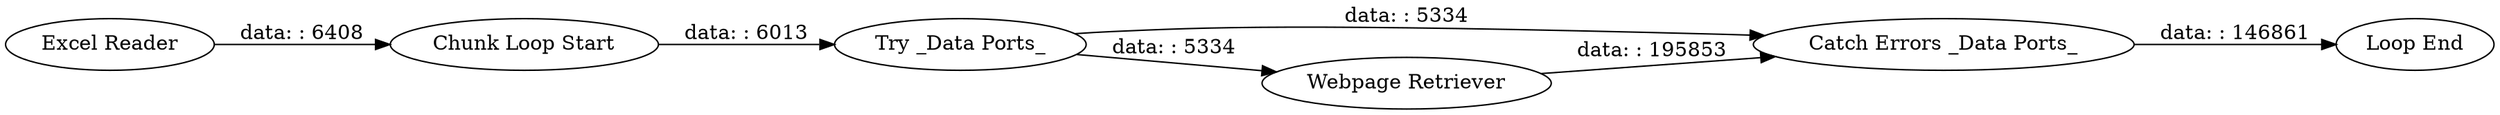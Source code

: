 digraph {
	"-703197742934438201_6" [label="Excel Reader"]
	"-703197742934438201_1320" [label="Catch Errors _Data Ports_"]
	"-703197742934438201_1317" [label="Try _Data Ports_"]
	"-703197742934438201_1319" [label="Loop End"]
	"-703197742934438201_8" [label="Webpage Retriever"]
	"-703197742934438201_1318" [label="Chunk Loop Start"]
	"-703197742934438201_1318" -> "-703197742934438201_1317" [label="data: : 6013"]
	"-703197742934438201_1317" -> "-703197742934438201_8" [label="data: : 5334"]
	"-703197742934438201_1317" -> "-703197742934438201_1320" [label="data: : 5334"]
	"-703197742934438201_8" -> "-703197742934438201_1320" [label="data: : 195853"]
	"-703197742934438201_6" -> "-703197742934438201_1318" [label="data: : 6408"]
	"-703197742934438201_1320" -> "-703197742934438201_1319" [label="data: : 146861"]
	rankdir=LR
}
